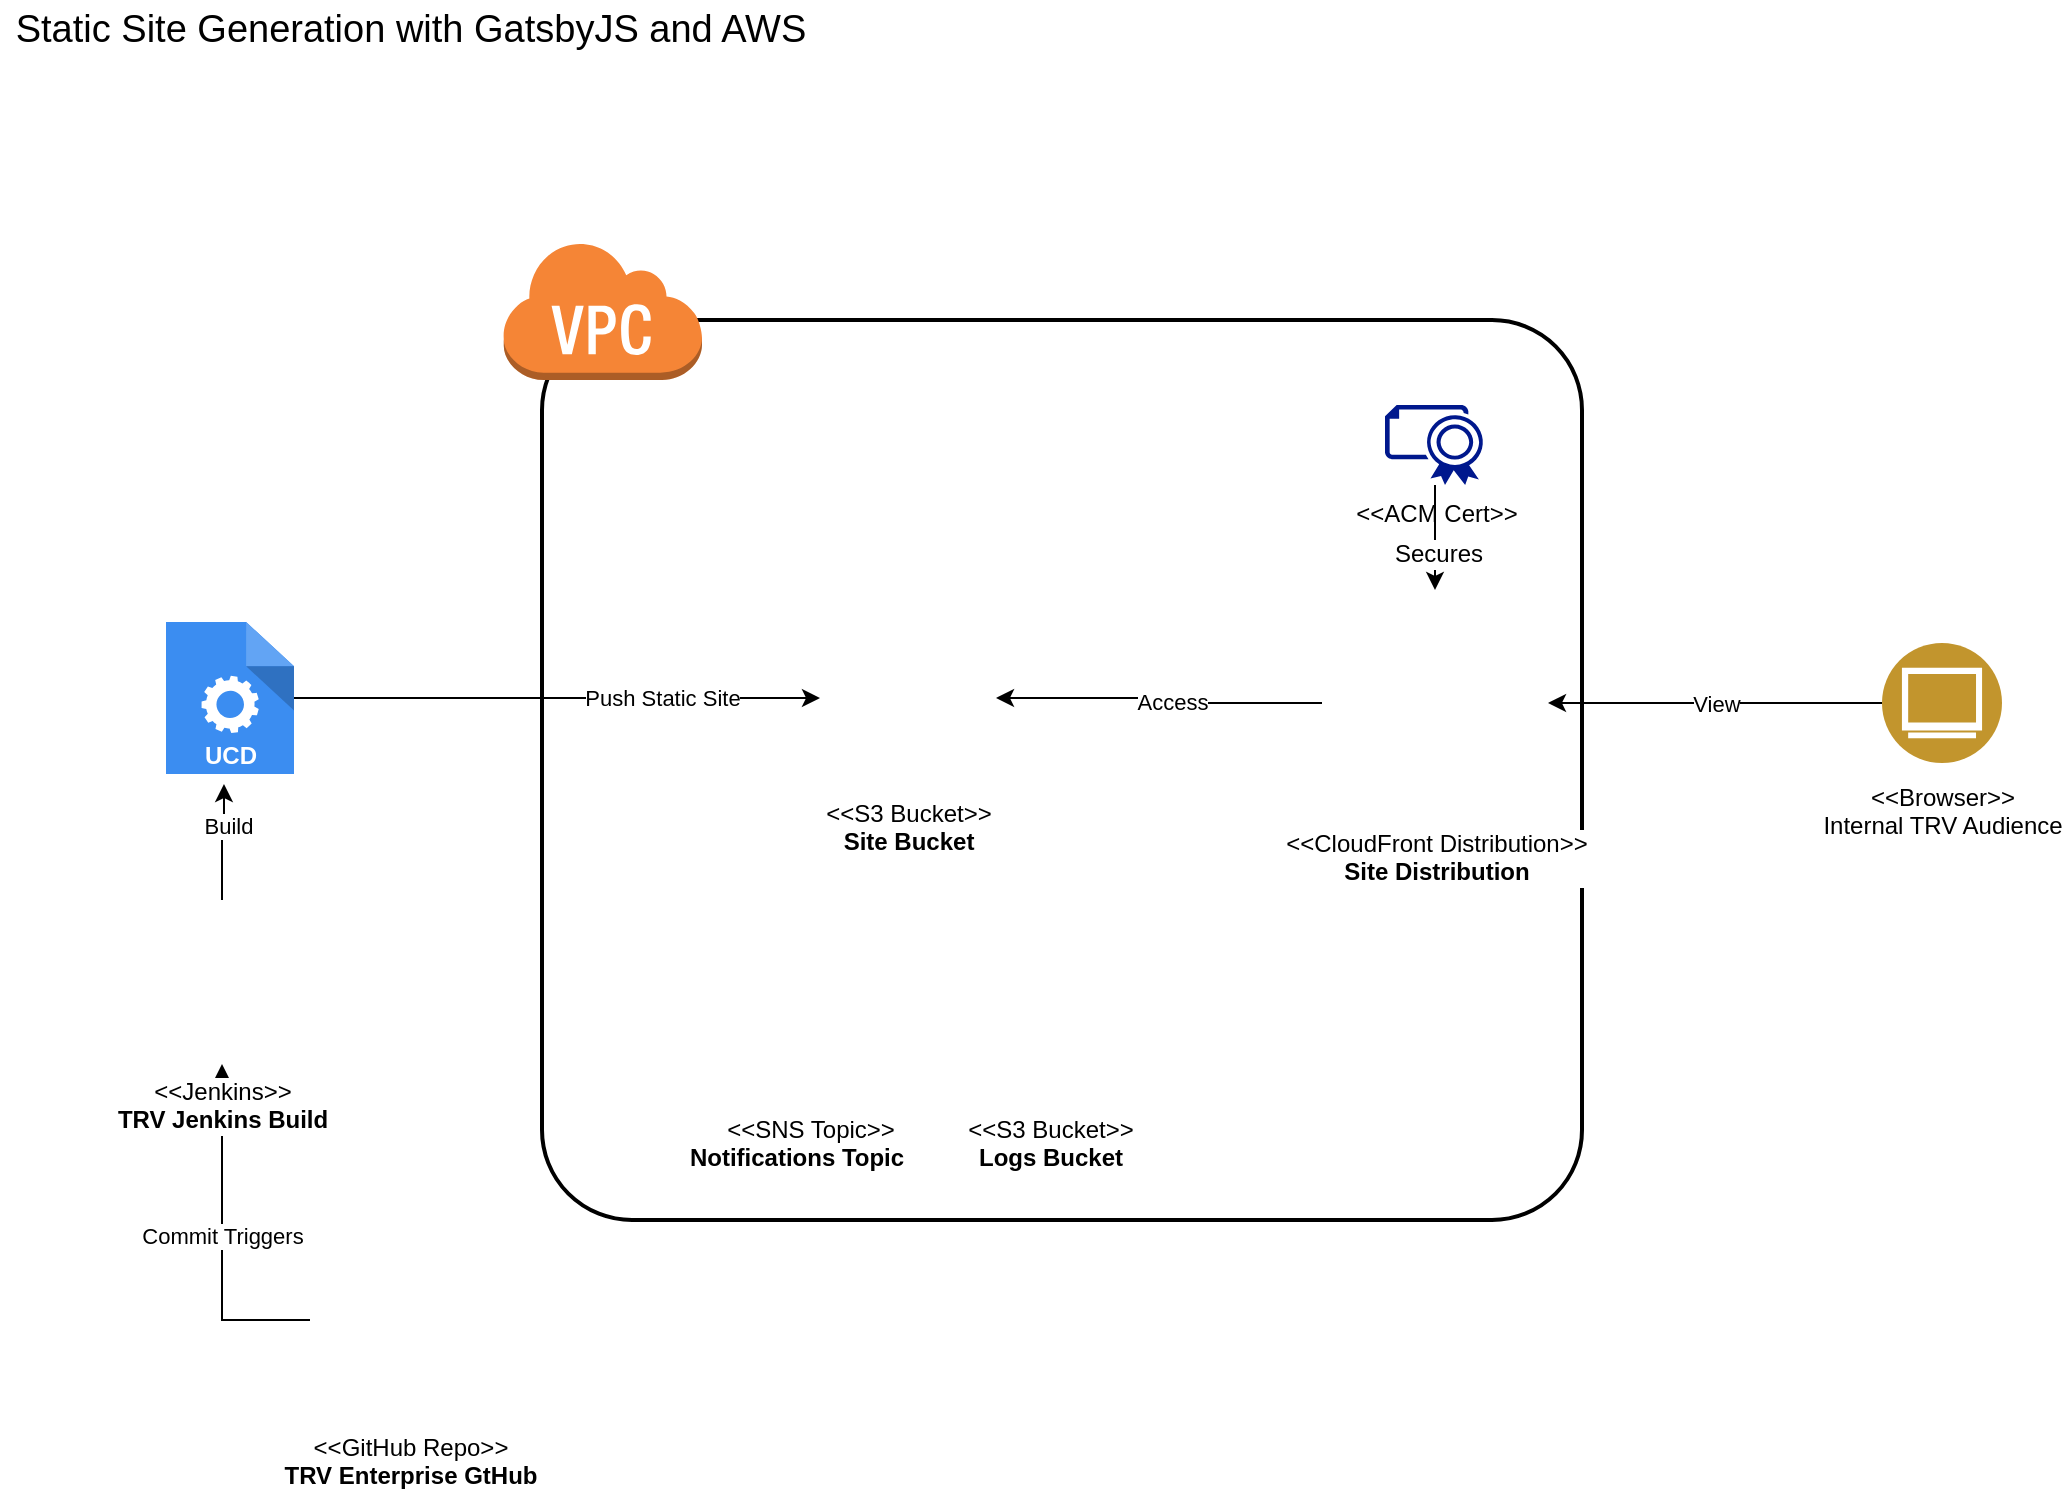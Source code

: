 <mxfile version="12.1.8" type="github" pages="1">
  <diagram id="x5b_3-YbYWvAeVyZhtYZ" name="Page-1">
    <mxGraphModel dx="1329" dy="757" grid="1" gridSize="10" guides="1" tooltips="1" connect="1" arrows="1" fold="1" page="1" pageScale="1" pageWidth="1100" pageHeight="850" math="0" shadow="0">
      <root>
        <mxCell id="0"/>
        <mxCell id="1" parent="0"/>
        <mxCell id="OW8kXWaO3b8pZu1HZWHI-2" value="" style="rounded=1;arcSize=10;dashed=0;strokeColor=#000000;fillColor=none;gradientColor=none;strokeWidth=2;" parent="1" vertex="1">
          <mxGeometry x="300" y="200" width="520" height="450" as="geometry"/>
        </mxCell>
        <mxCell id="OW8kXWaO3b8pZu1HZWHI-3" value="" style="dashed=0;html=1;shape=mxgraph.aws3.virtual_private_cloud;fillColor=#F58536;gradientColor=none;dashed=0;" parent="1" vertex="1">
          <mxGeometry x="280" y="160" width="100" height="70" as="geometry"/>
        </mxCell>
        <mxCell id="VhqsVnI0zUZjItoEZSw--49" value="Commit Triggers" style="edgeStyle=orthogonalEdgeStyle;rounded=0;orthogonalLoop=1;jettySize=auto;html=1;fontSize=11;fontColor=#000000;" edge="1" parent="1" source="VhqsVnI0zUZjItoEZSw--1" target="VhqsVnI0zUZjItoEZSw--2">
          <mxGeometry relative="1" as="geometry"/>
        </mxCell>
        <mxCell id="VhqsVnI0zUZjItoEZSw--1" value="&amp;lt;&amp;lt;GitHub Repo&amp;gt;&amp;gt;&lt;br&gt;&lt;b&gt;TRV Enterprise GtHub&lt;/b&gt;" style="shape=image;html=1;verticalAlign=top;verticalLabelPosition=bottom;labelBackgroundColor=#ffffff;imageAspect=0;aspect=fixed;image=https://cdn3.iconfinder.com/data/icons/free-social-icons/67/github_six_black-128.png" vertex="1" parent="1">
          <mxGeometry x="184" y="650" width="100" height="100" as="geometry"/>
        </mxCell>
        <mxCell id="VhqsVnI0zUZjItoEZSw--19" style="edgeStyle=orthogonalEdgeStyle;rounded=0;orthogonalLoop=1;jettySize=auto;html=1;entryX=0.453;entryY=1.066;entryDx=0;entryDy=0;entryPerimeter=0;fontColor=#FFFFFF;" edge="1" parent="1" source="VhqsVnI0zUZjItoEZSw--2" target="VhqsVnI0zUZjItoEZSw--4">
          <mxGeometry relative="1" as="geometry"/>
        </mxCell>
        <mxCell id="VhqsVnI0zUZjItoEZSw--48" value="Build" style="text;html=1;resizable=0;points=[];align=center;verticalAlign=middle;labelBackgroundColor=#ffffff;fontSize=11;fontColor=#000000;" vertex="1" connectable="0" parent="VhqsVnI0zUZjItoEZSw--19">
          <mxGeometry x="0.288" y="-2" relative="1" as="geometry">
            <mxPoint as="offset"/>
          </mxGeometry>
        </mxCell>
        <mxCell id="VhqsVnI0zUZjItoEZSw--2" value="&amp;lt;&amp;lt;Jenkins&amp;gt;&amp;gt;&lt;br&gt;&lt;b&gt;TRV Jenkins Build&lt;/b&gt;" style="shape=image;html=1;verticalAlign=top;verticalLabelPosition=bottom;labelBackgroundColor=#ffffff;imageAspect=0;aspect=fixed;image=https://cdn4.iconfinder.com/data/icons/logos-brands-5/24/jenkins-128.png" vertex="1" parent="1">
          <mxGeometry x="99" y="490" width="82" height="82" as="geometry"/>
        </mxCell>
        <mxCell id="VhqsVnI0zUZjItoEZSw--8" style="edgeStyle=orthogonalEdgeStyle;rounded=0;orthogonalLoop=1;jettySize=auto;html=1;fontColor=#FFFFFF;" edge="1" parent="1" source="VhqsVnI0zUZjItoEZSw--4" target="VhqsVnI0zUZjItoEZSw--5">
          <mxGeometry relative="1" as="geometry"/>
        </mxCell>
        <mxCell id="VhqsVnI0zUZjItoEZSw--45" value="Push Static Site" style="text;html=1;resizable=0;points=[];align=center;verticalAlign=middle;labelBackgroundColor=#ffffff;fontSize=11;fontColor=#000000;" vertex="1" connectable="0" parent="VhqsVnI0zUZjItoEZSw--8">
          <mxGeometry x="0.247" y="-1" relative="1" as="geometry">
            <mxPoint x="20" y="-1" as="offset"/>
          </mxGeometry>
        </mxCell>
        <mxCell id="VhqsVnI0zUZjItoEZSw--4" value="&lt;b&gt;UCD&lt;/b&gt;" style="html=1;aspect=fixed;strokeColor=none;shadow=0;align=center;verticalAlign=bottom;fillColor=#3B8DF1;shape=mxgraph.gcp2.process;fontColor=#FFFFFF;" vertex="1" parent="1">
          <mxGeometry x="112" y="351" width="64" height="76" as="geometry"/>
        </mxCell>
        <mxCell id="VhqsVnI0zUZjItoEZSw--5" value="&amp;lt;&amp;lt;S3 Bucket&amp;gt;&amp;gt;&lt;br&gt;&lt;b&gt;Site Bucket&lt;/b&gt;" style="shape=image;html=1;verticalAlign=top;verticalLabelPosition=bottom;labelBackgroundColor=#ffffff;imageAspect=0;aspect=fixed;image=https://cdn2.iconfinder.com/data/icons/amazon-aws-stencils/100/Storage__Content_Delivery_Amazon_S3_Bucket-128.png" vertex="1" parent="1">
          <mxGeometry x="439" y="345" width="88" height="88" as="geometry"/>
        </mxCell>
        <mxCell id="VhqsVnI0zUZjItoEZSw--61" style="edgeStyle=orthogonalEdgeStyle;rounded=0;orthogonalLoop=1;jettySize=auto;html=1;fontSize=12;fontColor=#000000;" edge="1" parent="1" source="VhqsVnI0zUZjItoEZSw--20" target="VhqsVnI0zUZjItoEZSw--33">
          <mxGeometry relative="1" as="geometry"/>
        </mxCell>
        <mxCell id="VhqsVnI0zUZjItoEZSw--62" value="Secures" style="text;html=1;resizable=0;points=[];align=center;verticalAlign=middle;labelBackgroundColor=#ffffff;fontSize=12;fontColor=#000000;" vertex="1" connectable="0" parent="VhqsVnI0zUZjItoEZSw--61">
          <mxGeometry x="0.295" y="1" relative="1" as="geometry">
            <mxPoint as="offset"/>
          </mxGeometry>
        </mxCell>
        <mxCell id="VhqsVnI0zUZjItoEZSw--20" value="&lt;font color=&quot;#000000&quot;&gt;&amp;lt;&amp;lt;ACM Cert&amp;gt;&amp;gt;&lt;/font&gt;" style="aspect=fixed;pointerEvents=1;shadow=0;dashed=0;html=1;strokeColor=none;labelPosition=center;verticalLabelPosition=bottom;verticalAlign=top;align=center;fillColor=#00188D;shape=mxgraph.azure.certificate;fontColor=#FFFFFF;" vertex="1" parent="1">
          <mxGeometry x="721.5" y="242.5" width="50" height="40" as="geometry"/>
        </mxCell>
        <mxCell id="VhqsVnI0zUZjItoEZSw--27" value="&amp;lt;&amp;lt;S3 Bucket&amp;gt;&amp;gt;&lt;br&gt;&lt;b&gt;Logs Bucket&lt;/b&gt;" style="shape=image;html=1;verticalAlign=top;verticalLabelPosition=bottom;labelBackgroundColor=#ffffff;imageAspect=0;aspect=fixed;image=https://cdn2.iconfinder.com/data/icons/amazon-aws-stencils/100/Storage__Content_Delivery_Amazon_S3_Bucket-128.png" vertex="1" parent="1">
          <mxGeometry x="510" y="503" width="88" height="88" as="geometry"/>
        </mxCell>
        <mxCell id="VhqsVnI0zUZjItoEZSw--28" value="&amp;lt;&amp;lt;&lt;font color=&quot;#000000&quot;&gt;&amp;lt;&amp;lt;SNS Topic&amp;gt;&amp;gt;&lt;br&gt;&lt;b&gt;Notifications Topic&lt;/b&gt;&lt;br&gt;&lt;/font&gt;" style="shape=image;html=1;verticalAlign=top;verticalLabelPosition=bottom;labelBackgroundColor=#ffffff;imageAspect=0;aspect=fixed;image=https://cdn2.iconfinder.com/data/icons/amazon-aws-stencils/100/App_Services_copy_Amazon_SNS_Topic-128.png;fontColor=#FFFFFF;" vertex="1" parent="1">
          <mxGeometry x="383.5" y="505" width="86" height="86" as="geometry"/>
        </mxCell>
        <mxCell id="VhqsVnI0zUZjItoEZSw--34" style="edgeStyle=orthogonalEdgeStyle;rounded=0;orthogonalLoop=1;jettySize=auto;html=1;fontColor=#000000;" edge="1" parent="1" source="VhqsVnI0zUZjItoEZSw--33" target="VhqsVnI0zUZjItoEZSw--5">
          <mxGeometry relative="1" as="geometry"/>
        </mxCell>
        <mxCell id="VhqsVnI0zUZjItoEZSw--50" value="Access" style="text;html=1;resizable=0;points=[];align=center;verticalAlign=middle;labelBackgroundColor=#ffffff;fontSize=11;fontColor=#000000;" vertex="1" connectable="0" parent="VhqsVnI0zUZjItoEZSw--34">
          <mxGeometry x="-0.086" y="-1" relative="1" as="geometry">
            <mxPoint as="offset"/>
          </mxGeometry>
        </mxCell>
        <mxCell id="VhqsVnI0zUZjItoEZSw--33" value="&amp;lt;&amp;lt;CloudFront Distribution&amp;gt;&amp;gt;&lt;br&gt;&lt;b&gt;Site Distribution&lt;/b&gt;" style="shape=image;html=1;verticalAlign=top;verticalLabelPosition=bottom;labelBackgroundColor=#ffffff;imageAspect=0;aspect=fixed;image=https://cdn2.iconfinder.com/data/icons/amazon-aws-stencils/100/Storage__Content_Delivery_Amazon_CloudFront_Download_Distribution-128.png;fontColor=#000000;" vertex="1" parent="1">
          <mxGeometry x="690" y="335" width="113" height="113" as="geometry"/>
        </mxCell>
        <mxCell id="VhqsVnI0zUZjItoEZSw--37" style="edgeStyle=orthogonalEdgeStyle;rounded=0;orthogonalLoop=1;jettySize=auto;html=1;fontColor=#000000;" edge="1" parent="1" source="VhqsVnI0zUZjItoEZSw--36" target="VhqsVnI0zUZjItoEZSw--33">
          <mxGeometry relative="1" as="geometry">
            <mxPoint x="870" y="389" as="targetPoint"/>
          </mxGeometry>
        </mxCell>
        <mxCell id="VhqsVnI0zUZjItoEZSw--46" value="View" style="text;html=1;resizable=0;points=[];align=center;verticalAlign=middle;labelBackgroundColor=#ffffff;fontSize=11;fontColor=#000000;" vertex="1" connectable="0" parent="VhqsVnI0zUZjItoEZSw--37">
          <mxGeometry x="-0.424" relative="1" as="geometry">
            <mxPoint x="-35.5" as="offset"/>
          </mxGeometry>
        </mxCell>
        <mxCell id="VhqsVnI0zUZjItoEZSw--36" value="&amp;lt;&amp;lt;Browser&amp;gt;&amp;gt;&lt;br&gt;Internal TRV Audience" style="aspect=fixed;perimeter=ellipsePerimeter;html=1;align=center;shadow=0;dashed=0;fontColor=#000000;labelBackgroundColor=#ffffff;fontSize=12;spacingTop=3;image;image=img/lib/ibm/users/browser.svg;" vertex="1" parent="1">
          <mxGeometry x="970" y="361.5" width="60" height="60" as="geometry"/>
        </mxCell>
        <mxCell id="VhqsVnI0zUZjItoEZSw--40" value="Static Site Generation with GatsbyJS and AWS" style="text;html=1;resizable=0;autosize=1;align=center;verticalAlign=middle;points=[];fillColor=none;strokeColor=none;rounded=0;fontColor=#000000;fontSize=19;" vertex="1" parent="1">
          <mxGeometry x="29" y="40" width="410" height="30" as="geometry"/>
        </mxCell>
      </root>
    </mxGraphModel>
  </diagram>
</mxfile>

